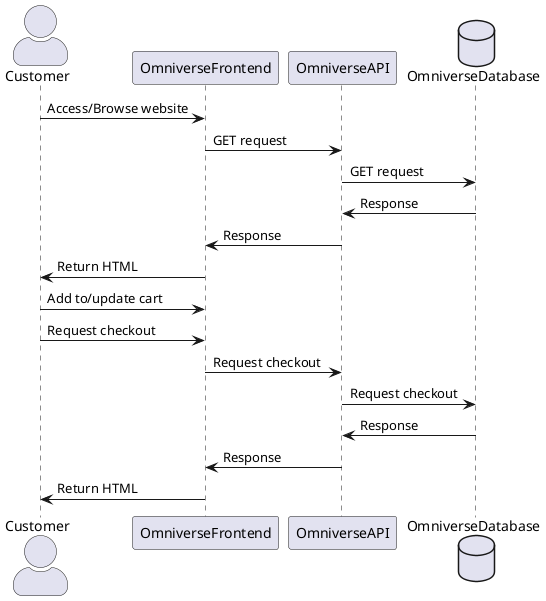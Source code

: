 @startuml Omniverse Sequence Diagram

skinparam actorStyle awesome

actor Customer
participant OmniverseFrontend
participant OmniverseAPI
database OmniverseDatabase


Customer -> OmniverseFrontend: Access/Browse website
OmniverseFrontend -> OmniverseAPI: GET request
OmniverseAPI -> OmniverseDatabase: GET request

OmniverseDatabase -> OmniverseAPI: Response
OmniverseAPI -> OmniverseFrontend: Response
OmniverseFrontend -> Customer: Return HTML

Customer -> OmniverseFrontend: Add to/update cart

Customer -> OmniverseFrontend: Request checkout
OmniverseFrontend -> OmniverseAPI: Request checkout
OmniverseAPI -> OmniverseDatabase: Request checkout

OmniverseDatabase -> OmniverseAPI: Response
OmniverseAPI -> OmniverseFrontend: Response
OmniverseFrontend -> Customer: Return HTML



@enduml